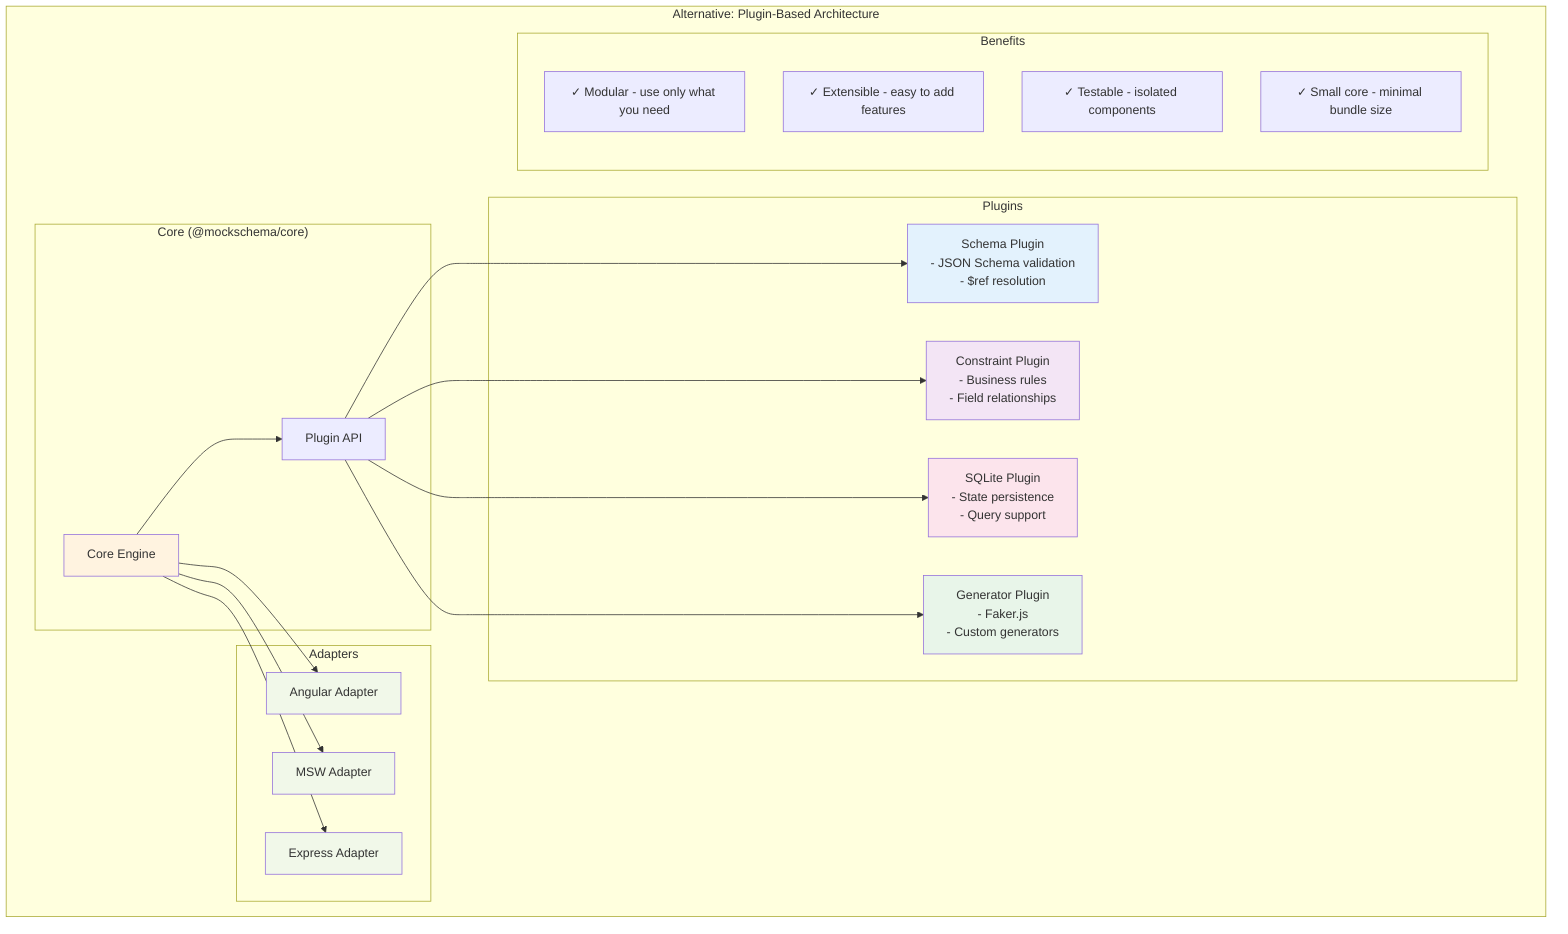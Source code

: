 graph LR
    subgraph "Alternative: Plugin-Based Architecture"
        direction LR
        
        subgraph "Core (@mockschema/core)"
            CORE[Core Engine]
            PLUGIN_API[Plugin API]
            CORE --> PLUGIN_API
        end
        
        subgraph "Plugins"
            direction TB
            P1[Schema Plugin<br/>- JSON Schema validation<br/>- $ref resolution]
            P2[Constraint Plugin<br/>- Business rules<br/>- Field relationships]
            P3[SQLite Plugin<br/>- State persistence<br/>- Query support]
            P4[Generator Plugin<br/>- Faker.js<br/>- Custom generators]
        end
        
        subgraph "Adapters"
            direction TB
            A1[Angular Adapter]
            A2[MSW Adapter]
            A3[Express Adapter]
        end
        
        PLUGIN_API --> P1
        PLUGIN_API --> P2
        PLUGIN_API --> P3
        PLUGIN_API --> P4
        
        CORE --> A1
        CORE --> A2
        CORE --> A3
        
        subgraph "Benefits"
            B1[✓ Modular - use only what you need]
            B2[✓ Extensible - easy to add features]
            B3[✓ Testable - isolated components]
            B4[✓ Small core - minimal bundle size]
        end
    end
    
    style CORE fill:#fff3e0
    style P1 fill:#e3f2fd
    style P2 fill:#f3e5f5
    style P3 fill:#fce4ec
    style P4 fill:#e8f5e9
    style A1 fill:#f1f8e9
    style A2 fill:#f1f8e9
    style A3 fill:#f1f8e9